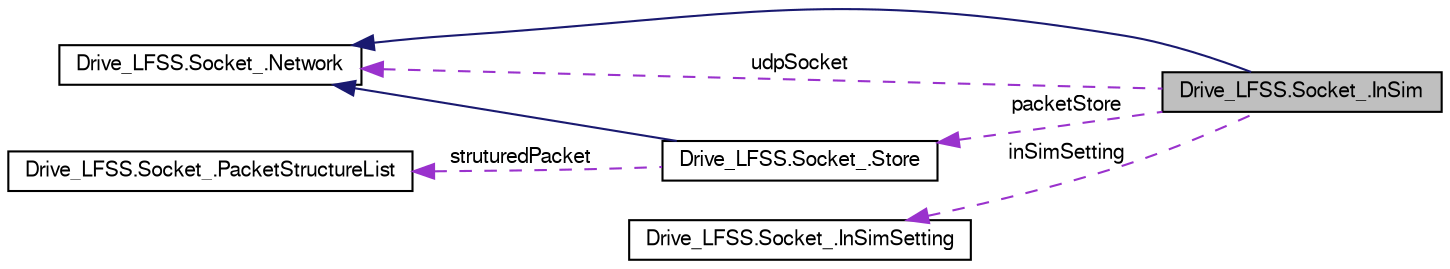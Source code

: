 digraph G
{
  bgcolor="transparent";
  edge [fontname="FreeSans",fontsize=10,labelfontname="FreeSans",labelfontsize=10];
  node [fontname="FreeSans",fontsize=10,shape=record];
  rankdir=LR;
  Node1 [label="Drive_LFSS.Socket_.InSim",height=0.2,width=0.4,color="black", fillcolor="grey75", style="filled" fontcolor="black"];
  Node2 -> Node1 [dir=back,color="midnightblue",fontsize=10,style="solid",fontname="FreeSans"];
  Node2 [label="Drive_LFSS.Socket_.Network",height=0.2,width=0.4,color="black",URL="$class_drive___l_f_s_s_1_1_socket___1_1_network.html"];
  Node2 -> Node1 [dir=back,color="darkorchid3",fontsize=10,style="dashed",label="udpSocket",fontname="FreeSans"];
  Node3 -> Node1 [dir=back,color="darkorchid3",fontsize=10,style="dashed",label="packetStore",fontname="FreeSans"];
  Node3 [label="Drive_LFSS.Socket_.Store",height=0.2,width=0.4,color="black",URL="$class_drive___l_f_s_s_1_1_socket___1_1_store.html"];
  Node2 -> Node3 [dir=back,color="midnightblue",fontsize=10,style="solid",fontname="FreeSans"];
  Node4 -> Node3 [dir=back,color="darkorchid3",fontsize=10,style="dashed",label="struturedPacket",fontname="FreeSans"];
  Node4 [label="Drive_LFSS.Socket_.PacketStructureList",height=0.2,width=0.4,color="black",URL="$class_drive___l_f_s_s_1_1_socket___1_1_packet_structure_list.html"];
  Node5 -> Node1 [dir=back,color="darkorchid3",fontsize=10,style="dashed",label="inSimSetting",fontname="FreeSans"];
  Node5 [label="Drive_LFSS.Socket_.InSimSetting",height=0.2,width=0.4,color="black",URL="$class_drive___l_f_s_s_1_1_socket___1_1_in_sim_setting.html"];
}
